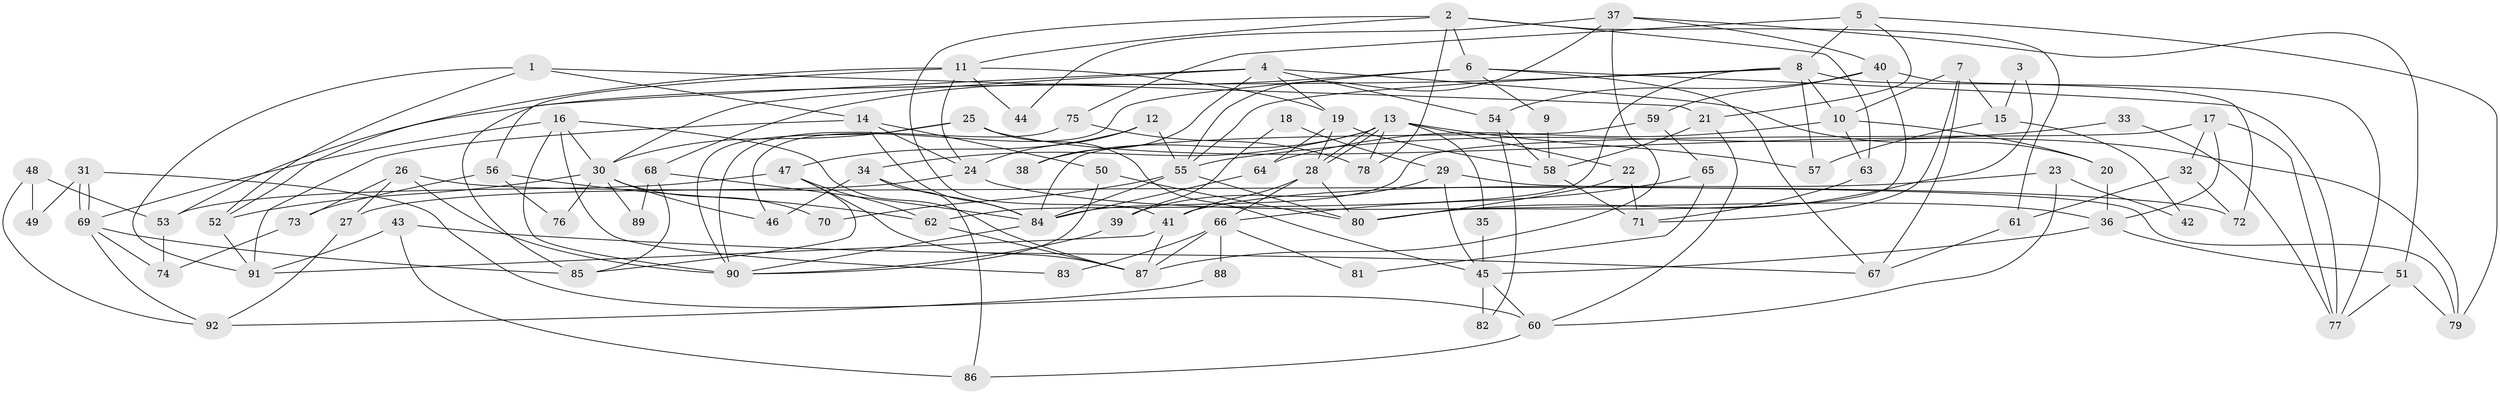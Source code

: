 // Generated by graph-tools (version 1.1) at 2025/02/03/09/25 03:02:14]
// undirected, 92 vertices, 184 edges
graph export_dot {
graph [start="1"]
  node [color=gray90,style=filled];
  1;
  2;
  3;
  4;
  5;
  6;
  7;
  8;
  9;
  10;
  11;
  12;
  13;
  14;
  15;
  16;
  17;
  18;
  19;
  20;
  21;
  22;
  23;
  24;
  25;
  26;
  27;
  28;
  29;
  30;
  31;
  32;
  33;
  34;
  35;
  36;
  37;
  38;
  39;
  40;
  41;
  42;
  43;
  44;
  45;
  46;
  47;
  48;
  49;
  50;
  51;
  52;
  53;
  54;
  55;
  56;
  57;
  58;
  59;
  60;
  61;
  62;
  63;
  64;
  65;
  66;
  67;
  68;
  69;
  70;
  71;
  72;
  73;
  74;
  75;
  76;
  77;
  78;
  79;
  80;
  81;
  82;
  83;
  84;
  85;
  86;
  87;
  88;
  89;
  90;
  91;
  92;
  1 -- 14;
  1 -- 52;
  1 -- 21;
  1 -- 91;
  2 -- 11;
  2 -- 63;
  2 -- 6;
  2 -- 41;
  2 -- 61;
  2 -- 78;
  3 -- 80;
  3 -- 15;
  4 -- 54;
  4 -- 30;
  4 -- 19;
  4 -- 20;
  4 -- 38;
  4 -- 85;
  5 -- 8;
  5 -- 21;
  5 -- 75;
  5 -- 79;
  6 -- 68;
  6 -- 9;
  6 -- 46;
  6 -- 67;
  6 -- 77;
  7 -- 67;
  7 -- 10;
  7 -- 15;
  7 -- 71;
  8 -- 52;
  8 -- 55;
  8 -- 10;
  8 -- 57;
  8 -- 62;
  8 -- 77;
  9 -- 58;
  10 -- 64;
  10 -- 20;
  10 -- 63;
  11 -- 53;
  11 -- 19;
  11 -- 24;
  11 -- 44;
  11 -- 56;
  12 -- 24;
  12 -- 55;
  12 -- 47;
  13 -- 28;
  13 -- 28;
  13 -- 34;
  13 -- 22;
  13 -- 35;
  13 -- 38;
  13 -- 57;
  13 -- 78;
  14 -- 24;
  14 -- 91;
  14 -- 50;
  14 -- 84;
  15 -- 57;
  15 -- 42;
  16 -- 90;
  16 -- 69;
  16 -- 30;
  16 -- 83;
  16 -- 87;
  17 -- 84;
  17 -- 77;
  17 -- 32;
  17 -- 36;
  18 -- 39;
  18 -- 29;
  19 -- 28;
  19 -- 58;
  19 -- 64;
  20 -- 36;
  21 -- 58;
  21 -- 60;
  22 -- 80;
  22 -- 71;
  23 -- 41;
  23 -- 60;
  23 -- 42;
  24 -- 36;
  24 -- 27;
  25 -- 90;
  25 -- 79;
  25 -- 30;
  25 -- 45;
  26 -- 90;
  26 -- 72;
  26 -- 27;
  26 -- 73;
  27 -- 92;
  28 -- 41;
  28 -- 66;
  28 -- 80;
  29 -- 45;
  29 -- 79;
  29 -- 39;
  30 -- 46;
  30 -- 52;
  30 -- 70;
  30 -- 76;
  30 -- 89;
  31 -- 69;
  31 -- 69;
  31 -- 60;
  31 -- 49;
  32 -- 61;
  32 -- 72;
  33 -- 55;
  33 -- 77;
  34 -- 84;
  34 -- 46;
  34 -- 86;
  35 -- 45;
  36 -- 45;
  36 -- 51;
  37 -- 51;
  37 -- 87;
  37 -- 40;
  37 -- 44;
  37 -- 55;
  39 -- 90;
  40 -- 80;
  40 -- 54;
  40 -- 59;
  40 -- 72;
  41 -- 87;
  41 -- 91;
  43 -- 86;
  43 -- 91;
  43 -- 67;
  45 -- 60;
  45 -- 82;
  47 -- 62;
  47 -- 53;
  47 -- 85;
  47 -- 87;
  48 -- 92;
  48 -- 53;
  48 -- 49;
  50 -- 80;
  50 -- 90;
  51 -- 77;
  51 -- 79;
  52 -- 91;
  53 -- 74;
  54 -- 58;
  54 -- 82;
  55 -- 84;
  55 -- 70;
  55 -- 80;
  56 -- 62;
  56 -- 73;
  56 -- 76;
  58 -- 71;
  59 -- 84;
  59 -- 65;
  60 -- 86;
  61 -- 67;
  62 -- 87;
  63 -- 71;
  64 -- 84;
  65 -- 66;
  65 -- 81;
  66 -- 87;
  66 -- 81;
  66 -- 83;
  66 -- 88;
  68 -- 84;
  68 -- 85;
  68 -- 89;
  69 -- 85;
  69 -- 74;
  69 -- 92;
  73 -- 74;
  75 -- 78;
  75 -- 90;
  84 -- 90;
  88 -- 92;
}
